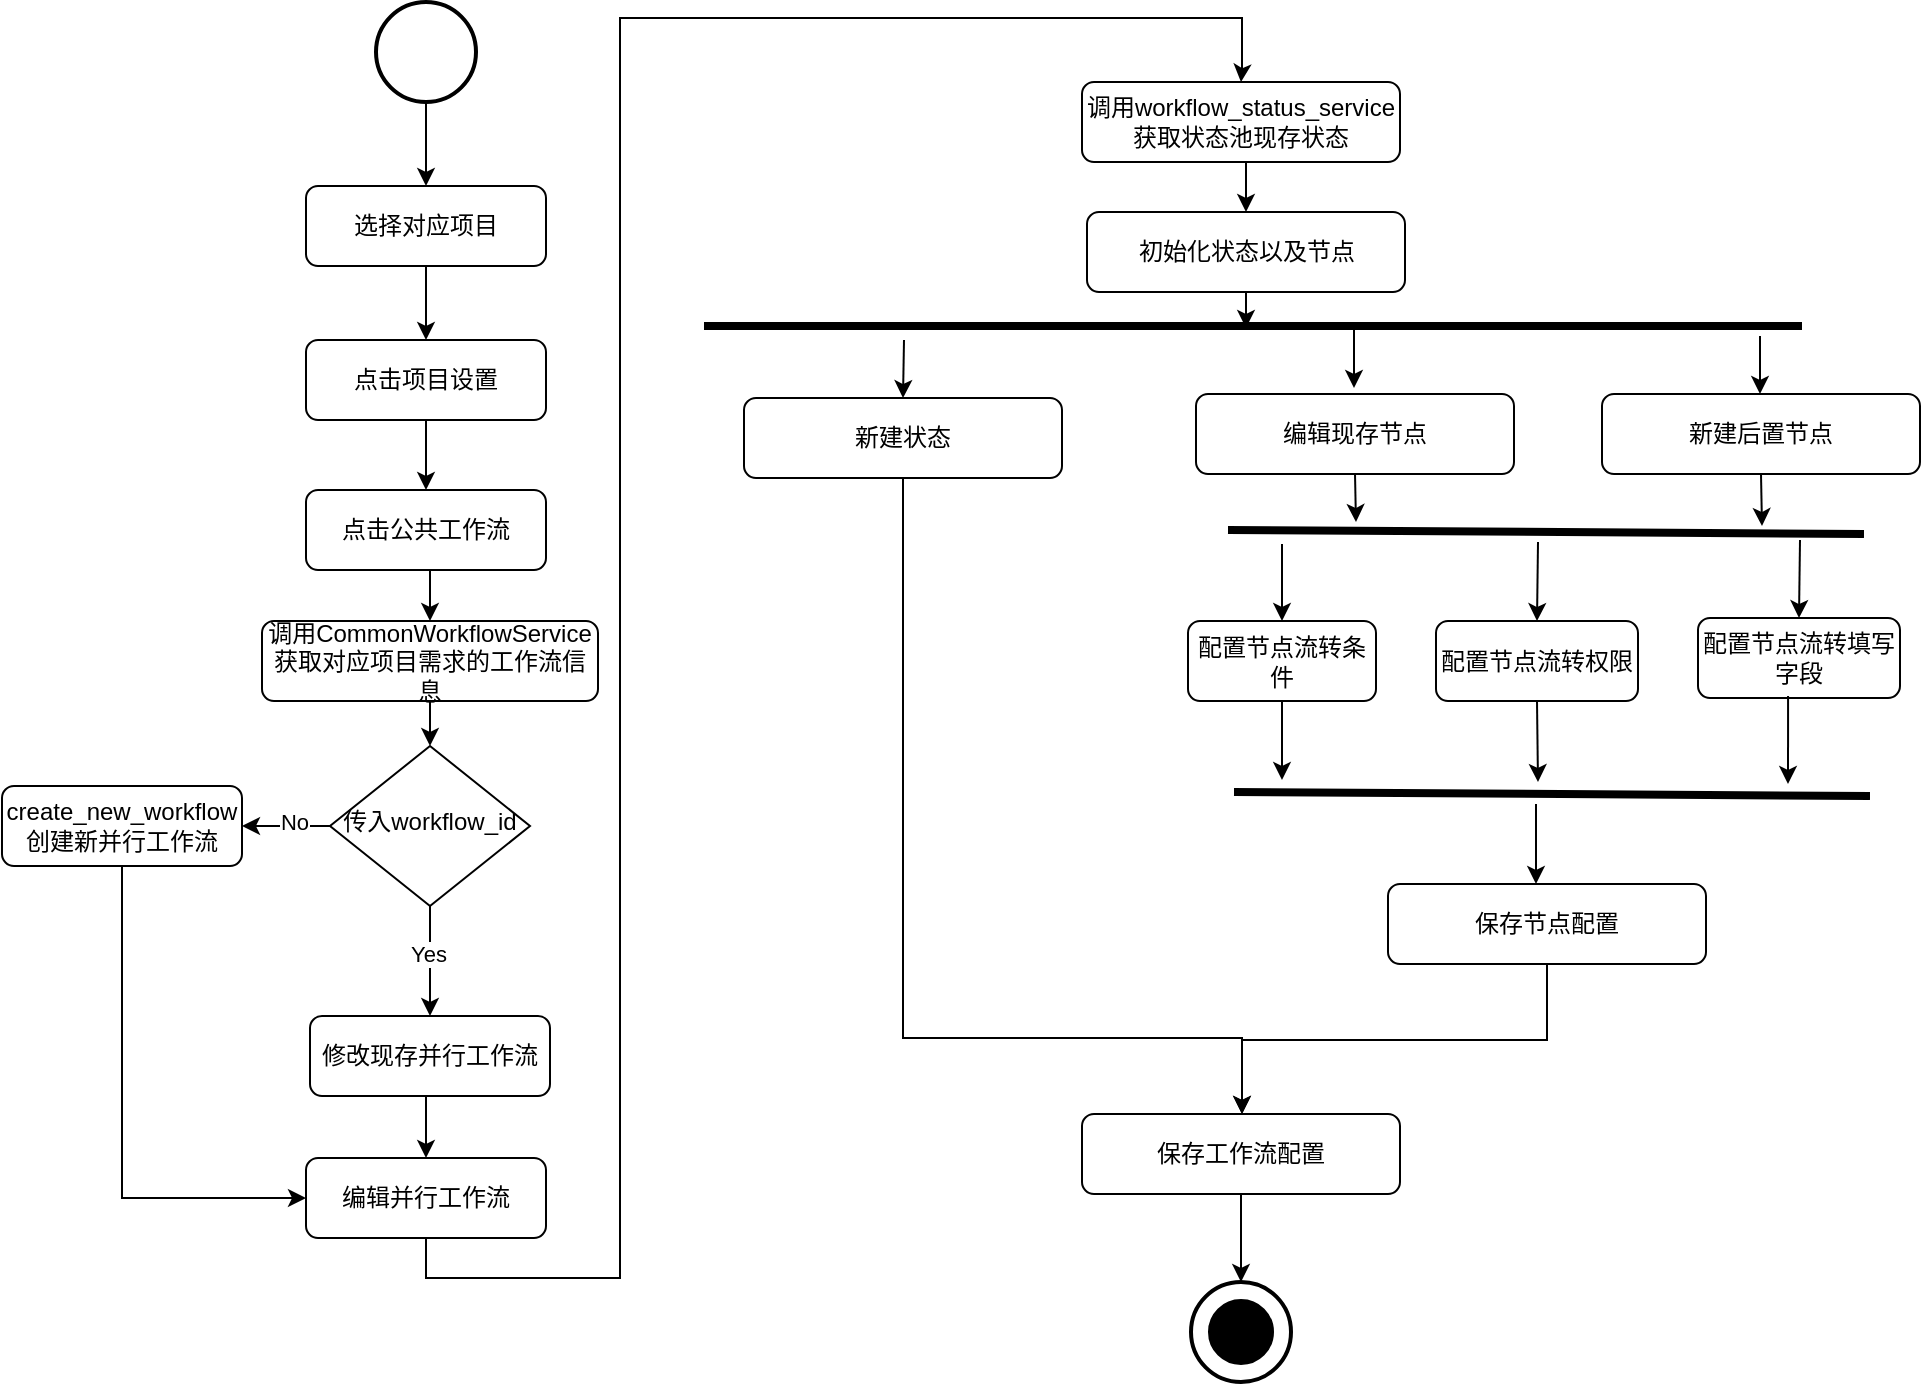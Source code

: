 <mxfile version="26.1.1">
  <diagram name="第 1 页" id="vRagFAijQyZhj9dlDpXE">
    <mxGraphModel dx="842" dy="1185" grid="0" gridSize="10" guides="1" tooltips="1" connect="1" arrows="1" fold="1" page="0" pageScale="1" pageWidth="827" pageHeight="1169" math="0" shadow="0">
      <root>
        <mxCell id="0" />
        <mxCell id="1" parent="0" />
        <mxCell id="eTuDxrzCidafxKBiJFuT-1" value="" style="strokeWidth=2;html=1;shape=mxgraph.flowchart.start_2;whiteSpace=wrap;aspect=fixed;" vertex="1" parent="1">
          <mxGeometry x="1191.5" y="634" width="50" height="50" as="geometry" />
        </mxCell>
        <mxCell id="eTuDxrzCidafxKBiJFuT-2" style="edgeStyle=orthogonalEdgeStyle;rounded=0;orthogonalLoop=1;jettySize=auto;html=1;exitX=0.5;exitY=1;exitDx=0;exitDy=0;exitPerimeter=0;entryX=0.5;entryY=0;entryDx=0;entryDy=0;" edge="1" parent="1" source="eTuDxrzCidafxKBiJFuT-3" target="eTuDxrzCidafxKBiJFuT-5">
          <mxGeometry relative="1" as="geometry" />
        </mxCell>
        <mxCell id="eTuDxrzCidafxKBiJFuT-3" value="" style="strokeWidth=2;html=1;shape=mxgraph.flowchart.start_2;whiteSpace=wrap;aspect=fixed;" vertex="1" parent="1">
          <mxGeometry x="784" y="-6" width="50" height="50" as="geometry" />
        </mxCell>
        <mxCell id="eTuDxrzCidafxKBiJFuT-4" style="edgeStyle=orthogonalEdgeStyle;rounded=0;orthogonalLoop=1;jettySize=auto;html=1;exitX=0.5;exitY=1;exitDx=0;exitDy=0;entryX=0.5;entryY=0;entryDx=0;entryDy=0;" edge="1" parent="1" source="eTuDxrzCidafxKBiJFuT-5" target="eTuDxrzCidafxKBiJFuT-7">
          <mxGeometry relative="1" as="geometry" />
        </mxCell>
        <mxCell id="eTuDxrzCidafxKBiJFuT-5" value="选择对应项目" style="rounded=1;whiteSpace=wrap;html=1;fontSize=12;glass=0;strokeWidth=1;shadow=0;" vertex="1" parent="1">
          <mxGeometry x="749" y="86" width="120" height="40" as="geometry" />
        </mxCell>
        <mxCell id="eTuDxrzCidafxKBiJFuT-6" style="edgeStyle=orthogonalEdgeStyle;rounded=0;orthogonalLoop=1;jettySize=auto;html=1;exitX=0.5;exitY=1;exitDx=0;exitDy=0;entryX=0.5;entryY=0;entryDx=0;entryDy=0;" edge="1" parent="1" source="eTuDxrzCidafxKBiJFuT-7" target="eTuDxrzCidafxKBiJFuT-9">
          <mxGeometry relative="1" as="geometry" />
        </mxCell>
        <mxCell id="eTuDxrzCidafxKBiJFuT-7" value="点击项目设置" style="rounded=1;whiteSpace=wrap;html=1;fontSize=12;glass=0;strokeWidth=1;shadow=0;" vertex="1" parent="1">
          <mxGeometry x="749" y="163" width="120" height="40" as="geometry" />
        </mxCell>
        <mxCell id="eTuDxrzCidafxKBiJFuT-8" style="edgeStyle=orthogonalEdgeStyle;rounded=0;orthogonalLoop=1;jettySize=auto;html=1;exitX=0.5;exitY=1;exitDx=0;exitDy=0;entryX=0.5;entryY=0;entryDx=0;entryDy=0;" edge="1" parent="1" source="eTuDxrzCidafxKBiJFuT-9" target="eTuDxrzCidafxKBiJFuT-17">
          <mxGeometry relative="1" as="geometry" />
        </mxCell>
        <mxCell id="eTuDxrzCidafxKBiJFuT-9" value="点击公共工作流" style="rounded=1;whiteSpace=wrap;html=1;fontSize=12;glass=0;strokeWidth=1;shadow=0;" vertex="1" parent="1">
          <mxGeometry x="749" y="238" width="120" height="40" as="geometry" />
        </mxCell>
        <mxCell id="eTuDxrzCidafxKBiJFuT-10" style="edgeStyle=orthogonalEdgeStyle;rounded=0;orthogonalLoop=1;jettySize=auto;html=1;exitX=0.5;exitY=1;exitDx=0;exitDy=0;entryX=0.5;entryY=0;entryDx=0;entryDy=0;" edge="1" parent="1" source="eTuDxrzCidafxKBiJFuT-11" target="eTuDxrzCidafxKBiJFuT-28">
          <mxGeometry relative="1" as="geometry">
            <mxPoint x="1217" y="76" as="targetPoint" />
            <Array as="points">
              <mxPoint x="809" y="632" />
              <mxPoint x="906" y="632" />
              <mxPoint x="906" y="2" />
              <mxPoint x="1217" y="2" />
              <mxPoint x="1217" y="28" />
            </Array>
          </mxGeometry>
        </mxCell>
        <mxCell id="eTuDxrzCidafxKBiJFuT-11" value="编辑并行工作流" style="rounded=1;whiteSpace=wrap;html=1;fontSize=12;glass=0;strokeWidth=1;shadow=0;" vertex="1" parent="1">
          <mxGeometry x="749" y="572" width="120" height="40" as="geometry" />
        </mxCell>
        <mxCell id="eTuDxrzCidafxKBiJFuT-12" style="edgeStyle=orthogonalEdgeStyle;rounded=0;orthogonalLoop=1;jettySize=auto;html=1;exitX=0.5;exitY=1;exitDx=0;exitDy=0;entryX=0;entryY=0.5;entryDx=0;entryDy=0;" edge="1" parent="1" source="eTuDxrzCidafxKBiJFuT-13" target="eTuDxrzCidafxKBiJFuT-11">
          <mxGeometry relative="1" as="geometry" />
        </mxCell>
        <mxCell id="eTuDxrzCidafxKBiJFuT-13" value="create_new_workflow&lt;div&gt;创建新并行工作流&lt;/div&gt;" style="rounded=1;whiteSpace=wrap;html=1;fontSize=12;glass=0;strokeWidth=1;shadow=0;" vertex="1" parent="1">
          <mxGeometry x="597" y="386" width="120" height="40" as="geometry" />
        </mxCell>
        <mxCell id="eTuDxrzCidafxKBiJFuT-14" style="edgeStyle=orthogonalEdgeStyle;rounded=0;orthogonalLoop=1;jettySize=auto;html=1;exitX=0.5;exitY=1;exitDx=0;exitDy=0;entryX=0.5;entryY=0;entryDx=0;entryDy=0;" edge="1" parent="1" source="eTuDxrzCidafxKBiJFuT-15" target="eTuDxrzCidafxKBiJFuT-11">
          <mxGeometry relative="1" as="geometry" />
        </mxCell>
        <mxCell id="eTuDxrzCidafxKBiJFuT-15" value="修改现存并行工作流" style="rounded=1;whiteSpace=wrap;html=1;fontSize=12;glass=0;strokeWidth=1;shadow=0;" vertex="1" parent="1">
          <mxGeometry x="751" y="501" width="120" height="40" as="geometry" />
        </mxCell>
        <mxCell id="eTuDxrzCidafxKBiJFuT-16" style="edgeStyle=orthogonalEdgeStyle;rounded=0;orthogonalLoop=1;jettySize=auto;html=1;exitX=0.5;exitY=1;exitDx=0;exitDy=0;entryX=0.5;entryY=0;entryDx=0;entryDy=0;" edge="1" parent="1" source="eTuDxrzCidafxKBiJFuT-17" target="eTuDxrzCidafxKBiJFuT-22">
          <mxGeometry relative="1" as="geometry" />
        </mxCell>
        <mxCell id="eTuDxrzCidafxKBiJFuT-17" value="调用CommonWorkflowService获取对应项目需求的工作流信息" style="rounded=1;whiteSpace=wrap;html=1;fontSize=12;glass=0;strokeWidth=1;shadow=0;" vertex="1" parent="1">
          <mxGeometry x="727" y="303.5" width="168" height="40" as="geometry" />
        </mxCell>
        <mxCell id="eTuDxrzCidafxKBiJFuT-18" style="edgeStyle=orthogonalEdgeStyle;rounded=0;orthogonalLoop=1;jettySize=auto;html=1;exitX=0.5;exitY=1;exitDx=0;exitDy=0;entryX=0.5;entryY=0;entryDx=0;entryDy=0;" edge="1" parent="1" source="eTuDxrzCidafxKBiJFuT-22" target="eTuDxrzCidafxKBiJFuT-15">
          <mxGeometry relative="1" as="geometry" />
        </mxCell>
        <mxCell id="eTuDxrzCidafxKBiJFuT-19" value="Yes" style="edgeLabel;html=1;align=center;verticalAlign=middle;resizable=0;points=[];" vertex="1" connectable="0" parent="eTuDxrzCidafxKBiJFuT-18">
          <mxGeometry x="-0.127" y="-1" relative="1" as="geometry">
            <mxPoint as="offset" />
          </mxGeometry>
        </mxCell>
        <mxCell id="eTuDxrzCidafxKBiJFuT-20" style="edgeStyle=orthogonalEdgeStyle;rounded=0;orthogonalLoop=1;jettySize=auto;html=1;exitX=0;exitY=0.5;exitDx=0;exitDy=0;entryX=1;entryY=0.5;entryDx=0;entryDy=0;" edge="1" parent="1" source="eTuDxrzCidafxKBiJFuT-22" target="eTuDxrzCidafxKBiJFuT-13">
          <mxGeometry relative="1" as="geometry" />
        </mxCell>
        <mxCell id="eTuDxrzCidafxKBiJFuT-21" value="No" style="edgeLabel;html=1;align=center;verticalAlign=middle;resizable=0;points=[];" vertex="1" connectable="0" parent="eTuDxrzCidafxKBiJFuT-20">
          <mxGeometry x="-0.16" y="-2" relative="1" as="geometry">
            <mxPoint as="offset" />
          </mxGeometry>
        </mxCell>
        <mxCell id="eTuDxrzCidafxKBiJFuT-22" value="传入workflow_id" style="rhombus;whiteSpace=wrap;html=1;shadow=0;fontFamily=Helvetica;fontSize=12;align=center;strokeWidth=1;spacing=6;spacingTop=-4;" vertex="1" parent="1">
          <mxGeometry x="761" y="366" width="100" height="80" as="geometry" />
        </mxCell>
        <mxCell id="eTuDxrzCidafxKBiJFuT-23" value="" style="endArrow=none;html=1;rounded=0;strokeWidth=4;" edge="1" parent="1">
          <mxGeometry width="50" height="50" relative="1" as="geometry">
            <mxPoint x="948" y="156" as="sourcePoint" />
            <mxPoint x="1497" y="156" as="targetPoint" />
          </mxGeometry>
        </mxCell>
        <mxCell id="eTuDxrzCidafxKBiJFuT-24" value="" style="endArrow=classic;html=1;rounded=0;entryX=0.5;entryY=0;entryDx=0;entryDy=0;exitX=0.5;exitY=1;exitDx=0;exitDy=0;entryPerimeter=0;" edge="1" parent="1" source="eTuDxrzCidafxKBiJFuT-44" target="eTuDxrzCidafxKBiJFuT-1">
          <mxGeometry width="50" height="50" relative="1" as="geometry">
            <mxPoint x="1218.7" y="604" as="sourcePoint" />
            <mxPoint x="1218.7" y="634" as="targetPoint" />
          </mxGeometry>
        </mxCell>
        <mxCell id="eTuDxrzCidafxKBiJFuT-25" style="edgeStyle=orthogonalEdgeStyle;rounded=0;orthogonalLoop=1;jettySize=auto;html=1;exitX=0.5;exitY=1;exitDx=0;exitDy=0;" edge="1" parent="1" source="eTuDxrzCidafxKBiJFuT-26">
          <mxGeometry relative="1" as="geometry">
            <mxPoint x="1219" y="157" as="targetPoint" />
          </mxGeometry>
        </mxCell>
        <mxCell id="eTuDxrzCidafxKBiJFuT-26" value="初始化状态以及节点" style="rounded=1;whiteSpace=wrap;html=1;fontSize=12;glass=0;strokeWidth=1;shadow=0;" vertex="1" parent="1">
          <mxGeometry x="1139.5" y="99" width="159" height="40" as="geometry" />
        </mxCell>
        <mxCell id="eTuDxrzCidafxKBiJFuT-27" style="edgeStyle=orthogonalEdgeStyle;rounded=0;orthogonalLoop=1;jettySize=auto;html=1;exitX=0.5;exitY=1;exitDx=0;exitDy=0;entryX=0.5;entryY=0;entryDx=0;entryDy=0;" edge="1" parent="1" source="eTuDxrzCidafxKBiJFuT-28" target="eTuDxrzCidafxKBiJFuT-26">
          <mxGeometry relative="1" as="geometry" />
        </mxCell>
        <mxCell id="eTuDxrzCidafxKBiJFuT-28" value="调用workflow_status_service获取状态池现存状态" style="rounded=1;whiteSpace=wrap;html=1;fontSize=12;glass=0;strokeWidth=1;shadow=0;" vertex="1" parent="1">
          <mxGeometry x="1137" y="34" width="159" height="40" as="geometry" />
        </mxCell>
        <mxCell id="eTuDxrzCidafxKBiJFuT-29" value="新建后置节点" style="rounded=1;whiteSpace=wrap;html=1;fontSize=12;glass=0;strokeWidth=1;shadow=0;" vertex="1" parent="1">
          <mxGeometry x="1397" y="190" width="159" height="40" as="geometry" />
        </mxCell>
        <mxCell id="eTuDxrzCidafxKBiJFuT-30" value="编辑现存节点" style="rounded=1;whiteSpace=wrap;html=1;fontSize=12;glass=0;strokeWidth=1;shadow=0;" vertex="1" parent="1">
          <mxGeometry x="1194" y="190" width="159" height="40" as="geometry" />
        </mxCell>
        <mxCell id="eTuDxrzCidafxKBiJFuT-31" value="配置节点流转条件" style="rounded=1;whiteSpace=wrap;html=1;fontSize=12;glass=0;strokeWidth=1;shadow=0;" vertex="1" parent="1">
          <mxGeometry x="1190" y="303.5" width="94" height="40" as="geometry" />
        </mxCell>
        <mxCell id="eTuDxrzCidafxKBiJFuT-32" value="配置节点流转权限" style="rounded=1;whiteSpace=wrap;html=1;fontSize=12;glass=0;strokeWidth=1;shadow=0;" vertex="1" parent="1">
          <mxGeometry x="1314" y="303.5" width="101" height="40" as="geometry" />
        </mxCell>
        <mxCell id="eTuDxrzCidafxKBiJFuT-33" value="配置节点流转填写字段" style="rounded=1;whiteSpace=wrap;html=1;fontSize=12;glass=0;strokeWidth=1;shadow=0;" vertex="1" parent="1">
          <mxGeometry x="1445" y="302" width="101" height="40" as="geometry" />
        </mxCell>
        <mxCell id="eTuDxrzCidafxKBiJFuT-34" value="" style="endArrow=none;html=1;rounded=0;strokeWidth=4;" edge="1" parent="1">
          <mxGeometry width="50" height="50" relative="1" as="geometry">
            <mxPoint x="1210" y="258" as="sourcePoint" />
            <mxPoint x="1528" y="260" as="targetPoint" />
          </mxGeometry>
        </mxCell>
        <mxCell id="eTuDxrzCidafxKBiJFuT-35" value="" style="endArrow=classic;html=1;rounded=0;exitX=0.5;exitY=1;exitDx=0;exitDy=0;" edge="1" parent="1" source="eTuDxrzCidafxKBiJFuT-30">
          <mxGeometry width="50" height="50" relative="1" as="geometry">
            <mxPoint x="1277" y="221" as="sourcePoint" />
            <mxPoint x="1274" y="254" as="targetPoint" />
          </mxGeometry>
        </mxCell>
        <mxCell id="eTuDxrzCidafxKBiJFuT-36" value="" style="endArrow=classic;html=1;rounded=0;exitX=0.5;exitY=1;exitDx=0;exitDy=0;" edge="1" parent="1" source="eTuDxrzCidafxKBiJFuT-29">
          <mxGeometry width="50" height="50" relative="1" as="geometry">
            <mxPoint x="1479" y="215" as="sourcePoint" />
            <mxPoint x="1477" y="256" as="targetPoint" />
          </mxGeometry>
        </mxCell>
        <mxCell id="eTuDxrzCidafxKBiJFuT-37" value="" style="endArrow=classic;html=1;rounded=0;entryX=0.5;entryY=0;entryDx=0;entryDy=0;" edge="1" parent="1" target="eTuDxrzCidafxKBiJFuT-31">
          <mxGeometry width="50" height="50" relative="1" as="geometry">
            <mxPoint x="1237" y="265" as="sourcePoint" />
            <mxPoint x="1246" y="306" as="targetPoint" />
          </mxGeometry>
        </mxCell>
        <mxCell id="eTuDxrzCidafxKBiJFuT-38" value="" style="endArrow=classic;html=1;rounded=0;entryX=0.5;entryY=0;entryDx=0;entryDy=0;" edge="1" parent="1" target="eTuDxrzCidafxKBiJFuT-32">
          <mxGeometry width="50" height="50" relative="1" as="geometry">
            <mxPoint x="1365" y="264" as="sourcePoint" />
            <mxPoint x="1247" y="314" as="targetPoint" />
          </mxGeometry>
        </mxCell>
        <mxCell id="eTuDxrzCidafxKBiJFuT-39" value="" style="endArrow=classic;html=1;rounded=0;entryX=0.5;entryY=0;entryDx=0;entryDy=0;" edge="1" parent="1" target="eTuDxrzCidafxKBiJFuT-33">
          <mxGeometry width="50" height="50" relative="1" as="geometry">
            <mxPoint x="1496" y="263" as="sourcePoint" />
            <mxPoint x="1375" y="314" as="targetPoint" />
          </mxGeometry>
        </mxCell>
        <mxCell id="eTuDxrzCidafxKBiJFuT-40" value="" style="endArrow=none;html=1;rounded=0;strokeWidth=4;" edge="1" parent="1">
          <mxGeometry width="50" height="50" relative="1" as="geometry">
            <mxPoint x="1213" y="389" as="sourcePoint" />
            <mxPoint x="1531" y="391" as="targetPoint" />
          </mxGeometry>
        </mxCell>
        <mxCell id="eTuDxrzCidafxKBiJFuT-41" value="" style="endArrow=classic;html=1;rounded=0;exitX=0.5;exitY=1;exitDx=0;exitDy=0;" edge="1" parent="1" source="eTuDxrzCidafxKBiJFuT-31">
          <mxGeometry width="50" height="50" relative="1" as="geometry">
            <mxPoint x="1247" y="275" as="sourcePoint" />
            <mxPoint x="1237" y="383" as="targetPoint" />
          </mxGeometry>
        </mxCell>
        <mxCell id="eTuDxrzCidafxKBiJFuT-42" value="" style="endArrow=classic;html=1;rounded=0;exitX=0.5;exitY=1;exitDx=0;exitDy=0;" edge="1" parent="1" source="eTuDxrzCidafxKBiJFuT-32">
          <mxGeometry width="50" height="50" relative="1" as="geometry">
            <mxPoint x="1247" y="354" as="sourcePoint" />
            <mxPoint x="1365" y="384" as="targetPoint" />
          </mxGeometry>
        </mxCell>
        <mxCell id="eTuDxrzCidafxKBiJFuT-43" value="" style="endArrow=classic;html=1;rounded=0;exitX=0.446;exitY=0.975;exitDx=0;exitDy=0;exitPerimeter=0;" edge="1" parent="1" source="eTuDxrzCidafxKBiJFuT-33">
          <mxGeometry width="50" height="50" relative="1" as="geometry">
            <mxPoint x="1375" y="354" as="sourcePoint" />
            <mxPoint x="1490" y="385" as="targetPoint" />
          </mxGeometry>
        </mxCell>
        <mxCell id="eTuDxrzCidafxKBiJFuT-44" value="保存工作流配置" style="rounded=1;whiteSpace=wrap;html=1;fontSize=12;glass=0;strokeWidth=1;shadow=0;" vertex="1" parent="1">
          <mxGeometry x="1137" y="550" width="159" height="40" as="geometry" />
        </mxCell>
        <mxCell id="eTuDxrzCidafxKBiJFuT-45" style="edgeStyle=orthogonalEdgeStyle;rounded=0;orthogonalLoop=1;jettySize=auto;html=1;exitX=0.5;exitY=1;exitDx=0;exitDy=0;" edge="1" parent="1" source="eTuDxrzCidafxKBiJFuT-46" target="eTuDxrzCidafxKBiJFuT-44">
          <mxGeometry relative="1" as="geometry">
            <Array as="points">
              <mxPoint x="1048" y="512" />
              <mxPoint x="1217" y="512" />
            </Array>
          </mxGeometry>
        </mxCell>
        <mxCell id="eTuDxrzCidafxKBiJFuT-46" value="新建状态" style="rounded=1;whiteSpace=wrap;html=1;fontSize=12;glass=0;strokeWidth=1;shadow=0;" vertex="1" parent="1">
          <mxGeometry x="968" y="192" width="159" height="40" as="geometry" />
        </mxCell>
        <mxCell id="eTuDxrzCidafxKBiJFuT-47" value="" style="endArrow=classic;html=1;rounded=0;entryX=0.5;entryY=0;entryDx=0;entryDy=0;" edge="1" parent="1" target="eTuDxrzCidafxKBiJFuT-46">
          <mxGeometry width="50" height="50" relative="1" as="geometry">
            <mxPoint x="1048" y="163" as="sourcePoint" />
            <mxPoint x="1040" y="190" as="targetPoint" />
          </mxGeometry>
        </mxCell>
        <mxCell id="eTuDxrzCidafxKBiJFuT-48" value="" style="endArrow=classic;html=1;rounded=0;entryX=0.5;entryY=0;entryDx=0;entryDy=0;" edge="1" parent="1">
          <mxGeometry width="50" height="50" relative="1" as="geometry">
            <mxPoint x="1273" y="158" as="sourcePoint" />
            <mxPoint x="1273" y="187" as="targetPoint" />
          </mxGeometry>
        </mxCell>
        <mxCell id="eTuDxrzCidafxKBiJFuT-49" value="" style="endArrow=classic;html=1;rounded=0;entryX=0.5;entryY=0;entryDx=0;entryDy=0;" edge="1" parent="1">
          <mxGeometry width="50" height="50" relative="1" as="geometry">
            <mxPoint x="1476" y="161" as="sourcePoint" />
            <mxPoint x="1476" y="190" as="targetPoint" />
          </mxGeometry>
        </mxCell>
        <mxCell id="eTuDxrzCidafxKBiJFuT-50" style="edgeStyle=orthogonalEdgeStyle;rounded=0;orthogonalLoop=1;jettySize=auto;html=1;exitX=0.5;exitY=1;exitDx=0;exitDy=0;" edge="1" parent="1" source="eTuDxrzCidafxKBiJFuT-51" target="eTuDxrzCidafxKBiJFuT-44">
          <mxGeometry relative="1" as="geometry">
            <Array as="points">
              <mxPoint x="1370" y="513" />
              <mxPoint x="1217" y="513" />
            </Array>
          </mxGeometry>
        </mxCell>
        <mxCell id="eTuDxrzCidafxKBiJFuT-51" value="保存节点配置" style="rounded=1;whiteSpace=wrap;html=1;fontSize=12;glass=0;strokeWidth=1;shadow=0;" vertex="1" parent="1">
          <mxGeometry x="1290" y="435" width="159" height="40" as="geometry" />
        </mxCell>
        <mxCell id="eTuDxrzCidafxKBiJFuT-52" value="" style="endArrow=classic;html=1;rounded=0;entryX=0.5;entryY=0;entryDx=0;entryDy=0;" edge="1" parent="1">
          <mxGeometry width="50" height="50" relative="1" as="geometry">
            <mxPoint x="1364" y="395" as="sourcePoint" />
            <mxPoint x="1364" y="435" as="targetPoint" />
          </mxGeometry>
        </mxCell>
        <mxCell id="eTuDxrzCidafxKBiJFuT-53" value="" style="strokeWidth=2;html=1;shape=mxgraph.flowchart.start_2;whiteSpace=wrap;aspect=fixed;fillColor=#000000;" vertex="1" parent="1">
          <mxGeometry x="1201" y="643.5" width="31" height="31" as="geometry" />
        </mxCell>
      </root>
    </mxGraphModel>
  </diagram>
</mxfile>
